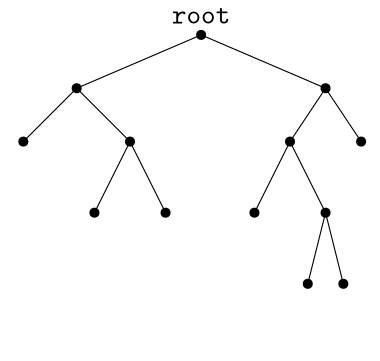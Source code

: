 <?xml version="1.0"?>
<!DOCTYPE ipe SYSTEM "ipe.dtd">
<ipe version="70010" creator="Ipe 7.0.10">
<info created="D:20101102111203" modified="D:20110525161951"/>
<ipestyle name="basic">
<symbol name="arrow/arc(spx)">
<path stroke="sym-stroke" fill="sym-stroke" pen="sym-pen">
0 0 m
-1 0.333 l
-1 -0.333 l
h
</path>
</symbol>
<symbol name="arrow/farc(spx)">
<path stroke="sym-stroke" fill="white" pen="sym-pen">
0 0 m
-1 0.333 l
-1 -0.333 l
h
</path>
</symbol>
<symbol name="mark/circle(sx)" transformations="translations">
<path fill="sym-stroke">
0.6 0 0 0.6 0 0 e
0.4 0 0 0.4 0 0 e
</path>
</symbol>
<symbol name="mark/disk(sx)" transformations="translations">
<path fill="sym-stroke">
0.6 0 0 0.6 0 0 e
</path>
</symbol>
<symbol name="mark/fdisk(sfx)" transformations="translations">
<group>
<path fill="sym-stroke" fillrule="eofill">
0.6 0 0 0.6 0 0 e
0.4 0 0 0.4 0 0 e
</path>
<path fill="sym-fill">
0.4 0 0 0.4 0 0 e
</path>
</group>
</symbol>
<symbol name="mark/box(sx)" transformations="translations">
<path fill="sym-stroke" fillrule="eofill">
-0.6 -0.6 m
0.6 -0.6 l
0.6 0.6 l
-0.6 0.6 l
h
-0.4 -0.4 m
0.4 -0.4 l
0.4 0.4 l
-0.4 0.4 l
h
</path>
</symbol>
<symbol name="mark/square(sx)" transformations="translations">
<path fill="sym-stroke">
-0.6 -0.6 m
0.6 -0.6 l
0.6 0.6 l
-0.6 0.6 l
h
</path>
</symbol>
<symbol name="mark/fsquare(sfx)" transformations="translations">
<group>
<path fill="sym-stroke" fillrule="eofill">
-0.6 -0.6 m
0.6 -0.6 l
0.6 0.6 l
-0.6 0.6 l
h
-0.4 -0.4 m
0.4 -0.4 l
0.4 0.4 l
-0.4 0.4 l
h
</path>
<path fill="sym-fill">
-0.4 -0.4 m
0.4 -0.4 l
0.4 0.4 l
-0.4 0.4 l
h
</path>
</group>
</symbol>
<symbol name="mark/cross(sx)" transformations="translations">
<group>
<path fill="sym-stroke">
-0.43 -0.57 m
0.57 0.43 l
0.43 0.57 l
-0.57 -0.43 l
h
</path>
<path fill="sym-stroke">
-0.43 0.57 m
0.57 -0.43 l
0.43 -0.57 l
-0.57 0.43 l
h
</path>
</group>
</symbol>
<symbol name="arrow/fnormal(spx)">
<path stroke="sym-stroke" fill="white" pen="sym-pen">
0 0 m
-1 0.333 l
-1 -0.333 l
h
</path>
</symbol>
<symbol name="arrow/pointed(spx)">
<path stroke="sym-stroke" fill="sym-stroke" pen="sym-pen">
0 0 m
-1 0.333 l
-0.8 0 l
-1 -0.333 l
h
</path>
</symbol>
<symbol name="arrow/fpointed(spx)">
<path stroke="sym-stroke" fill="white" pen="sym-pen">
0 0 m
-1 0.333 l
-0.8 0 l
-1 -0.333 l
h
</path>
</symbol>
<symbol name="arrow/linear(spx)">
<path stroke="sym-stroke" pen="sym-pen">
-1 0.333 m
0 0 l
-1 -0.333 l
</path>
</symbol>
<symbol name="arrow/fdouble(spx)">
<path stroke="sym-stroke" fill="white" pen="sym-pen">
0 0 m
-1 0.333 l
-1 -0.333 l
h
-1 0 m
-2 0.333 l
-2 -0.333 l
h
</path>
</symbol>
<symbol name="arrow/double(spx)">
<path stroke="sym-stroke" fill="sym-stroke" pen="sym-pen">
0 0 m
-1 0.333 l
-1 -0.333 l
h
-1 0 m
-2 0.333 l
-2 -0.333 l
h
</path>
</symbol>
<pen name="heavier" value="0.8"/>
<pen name="fat" value="1.2"/>
<pen name="ultrafat" value="2"/>
<symbolsize name="large" value="5"/>
<symbolsize name="small" value="2"/>
<symbolsize name="tiny" value="1.1"/>
<arrowsize name="large" value="10"/>
<arrowsize name="small" value="5"/>
<arrowsize name="tiny" value="3"/>
<color name="red" value="1 0 0"/>
<color name="green" value="0 1 0"/>
<color name="blue" value="0 0 1"/>
<color name="yellow" value="1 1 0"/>
<color name="orange" value="1 0.647 0"/>
<color name="gold" value="1 0.843 0"/>
<color name="purple" value="0.627 0.125 0.941"/>
<color name="gray" value="0.745"/>
<color name="brown" value="0.647 0.165 0.165"/>
<color name="navy" value="0 0 0.502"/>
<color name="pink" value="1 0.753 0.796"/>
<color name="seagreen" value="0.18 0.545 0.341"/>
<color name="turquoise" value="0.251 0.878 0.816"/>
<color name="violet" value="0.933 0.51 0.933"/>
<color name="darkblue" value="0 0 0.545"/>
<color name="darkcyan" value="0 0.545 0.545"/>
<color name="darkgray" value="0.663"/>
<color name="darkgreen" value="0 0.392 0"/>
<color name="darkmagenta" value="0.545 0 0.545"/>
<color name="darkorange" value="1 0.549 0"/>
<color name="darkred" value="0.545 0 0"/>
<color name="lightblue" value="0.678 0.847 0.902"/>
<color name="lightcyan" value="0.878 1 1"/>
<color name="lightgray" value="0.827"/>
<color name="lightgreen" value="0.565 0.933 0.565"/>
<color name="lightyellow" value="1 1 0.878"/>
<dashstyle name="dashed" value="[4] 0"/>
<dashstyle name="dotted" value="[1 3] 0"/>
<dashstyle name="dash dotted" value="[4 2 1 2] 0"/>
<dashstyle name="dash dot dotted" value="[4 2 1 2 1 2] 0"/>
<textsize name="large" value="\large"/>
<textsize name="small" value="\small"/>
<textsize name="tiny" value="\tiny"/>
<textsize name="Large" value="\Large"/>
<textsize name="LARGE" value="\LARGE"/>
<textsize name="huge" value="\huge"/>
<textsize name="Huge" value="\Huge"/>
<textsize name="footnote" value="\footnotesize"/>
<textstyle name="center" begin="\begin{center}" end="\end{center}"/>
<textstyle name="itemize" begin="\begin{itemize}" end="\end{itemize}"/>
<textstyle name="item" begin="\begin{itemize}\item{}" end="\end{itemize}"/>
<gridsize name="4 pts" value="4"/>
<gridsize name="8 pts (~3 mm)" value="8"/>
<gridsize name="16 pts (~6 mm)" value="16"/>
<gridsize name="32 pts (~12 mm)" value="32"/>
<gridsize name="10 pts (~3.5 mm)" value="10"/>
<gridsize name="20 pts (~7 mm)" value="20"/>
<gridsize name="14 pts (~5 mm)" value="14"/>
<gridsize name="28 pts (~10 mm)" value="28"/>
<gridsize name="56 pts (~20 mm)" value="56"/>
<anglesize name="90 deg" value="90"/>
<anglesize name="60 deg" value="60"/>
<anglesize name="45 deg" value="45"/>
<anglesize name="30 deg" value="30"/>
<anglesize name="22.5 deg" value="22.5"/>
<tiling name="falling" angle="-60" step="4" width="1"/>
<tiling name="rising" angle="30" step="4" width="1"/>
</ipestyle>
<page>
<layer name="alpha"/>
<layer name="beta"/>
<layer name="gamma"/>
<layer name="delta"/>
<layer name="epsilon"/>
<layer name="zeta"/>
<view layers="alpha delta" active="alpha"/>
<view layers="alpha beta delta" active="beta"/>
<view layers="alpha gamma" active="gamma"/>
<view layers="alpha zeta" active="zeta"/>
<use layer="alpha" matrix="0.4 0 0 0.4 139.2 163.2" name="mark/disk(sx)" pos="240 384" size="normal" stroke="black"/>
<use matrix="0.4 0 0 0.4 139.2 163.2" name="mark/disk(sx)" pos="128 336" size="normal" stroke="black"/>
<use matrix="0.4 0 0 0.4 139.2 163.2" name="mark/disk(sx)" pos="352 336" size="normal" stroke="black"/>
<use matrix="0.4 0 0 0.4 139.2 163.2" name="mark/disk(sx)" pos="80 288" size="normal" stroke="black"/>
<use matrix="0.4 0 0 0.4 139.2 163.2" name="mark/disk(sx)" pos="176 288" size="normal" stroke="black"/>
<use matrix="0.4 0 0 0.4 139.2 163.2" name="mark/disk(sx)" pos="144 224" size="normal" stroke="black"/>
<use matrix="0.4 0 0 0.4 139.2 163.2" name="mark/disk(sx)" pos="208 224" size="normal" stroke="black"/>
<use matrix="0.4 0 0 0.4 139.2 163.2" name="mark/disk(sx)" pos="320 288" size="normal" stroke="black"/>
<use matrix="0.4 0 0 0.4 139.2 163.2" name="mark/disk(sx)" pos="352 224" size="normal" stroke="black"/>
<path matrix="0.4 0 0 0.4 139.2 163.2" stroke="black">
240 384 m
128 336 l
</path>
<path matrix="0.4 0 0 0.4 139.2 163.2" stroke="black">
240 384 m
352 336 l
</path>
<path matrix="0.4 0 0 0.4 139.2 163.2" stroke="black">
352 336 m
320 288 l
</path>
<path matrix="0.4 0 0 0.4 139.2 163.2" stroke="black">
320 288 m
352 224 l
</path>
<path matrix="0.4 0 0 0.4 139.2 163.2" stroke="black">
320 288 m
288 224 l
</path>
<path matrix="0.4 0 0 0.4 139.2 163.2" stroke="black">
128 336 m
80 288 l
</path>
<path matrix="0.4 0 0 0.4 139.2 163.2" stroke="black">
128 336 m
176 288 l
</path>
<path matrix="0.4 0 0 0.4 139.2 163.2" stroke="black">
176 288 m
144 224 l
</path>
<path matrix="0.4 0 0 0.4 139.2 163.2" stroke="black">
176 288 m
208 224 l
</path>
<use matrix="0.4 0 0 0.4 139.2 163.2" name="mark/disk(sx)" pos="336 160" size="normal" stroke="black"/>
<use matrix="0.4 0 0 0.4 139.2 163.2" name="mark/disk(sx)" pos="368 160" size="normal" stroke="black"/>
<path matrix="0.4 0 0 0.4 139.2 163.2" stroke="black">
352 224 m
336 160 l
</path>
<path matrix="0.4 0 0 0.4 139.2 163.2" stroke="black">
352 224 m
368 160 l
</path>
<use matrix="0.4 0 0 0.4 139.2 163.2" name="mark/disk(sx)" pos="384 288" size="normal" stroke="black"/>
<path matrix="0.4 0 0 0.4 139.2 163.2" stroke="black">
352 336 m
384 288 l
</path>
<text layer="delta" matrix="1 0 0 1 4.958 0" transformations="translations" pos="230.242 320.88" stroke="black" type="label" halign="center" valign="baseline">$\mathtt{root}$</text>
<use layer="alpha" matrix="0.4 0 0 0.4 113.6 163.2" name="mark/disk(sx)" pos="352 224" size="normal" stroke="black"/>
<group layer="beta">
<use matrix="0.4 0 0 0.4 113.6 163.2" name="mark/box(sx)" pos="336 160" size="normal" stroke="black"/>
<use matrix="0.4 0 0 0.4 113.6 163.2" name="mark/box(sx)" pos="368 160" size="normal" stroke="black"/>
<path matrix="0.4 0 0 0.4 113.6 163.2" stroke="black">
352 224 m
336 160 l
</path>
<path matrix="0.4 0 0 0.4 113.6 163.2" stroke="black">
352 224 m
368 160 l
</path>
</group>
<group matrix="1 0 0 1 -32 0">
<use matrix="0.4 0 0 0.4 113.6 163.2" name="mark/box(sx)" pos="336 160" size="normal" stroke="black"/>
<use matrix="0.4 0 0 0.4 113.6 163.2" name="mark/box(sx)" pos="368 160" size="normal" stroke="black"/>
<path matrix="0.4 0 0 0.4 113.6 163.2" stroke="black">
352 224 m
336 160 l
</path>
<path matrix="0.4 0 0 0.4 113.6 163.2" stroke="black">
352 224 m
368 160 l
</path>
</group>
<group matrix="1 0 0 1 -57.6 0">
<use matrix="0.4 0 0 0.4 113.6 163.2" name="mark/box(sx)" pos="336 160" size="normal" stroke="black"/>
<use matrix="0.4 0 0 0.4 113.6 163.2" name="mark/box(sx)" pos="368 160" size="normal" stroke="black"/>
<path matrix="0.4 0 0 0.4 113.6 163.2" stroke="black">
352 224 m
336 160 l
</path>
<path matrix="0.4 0 0 0.4 113.6 163.2" stroke="black">
352 224 m
368 160 l
</path>
</group>
<group matrix="1 0 0 1 -83.2 25.6">
<use matrix="0.4 0 0 0.4 113.6 163.2" name="mark/box(sx)" pos="336 160" size="normal" stroke="black"/>
<use matrix="0.4 0 0 0.4 113.6 163.2" name="mark/box(sx)" pos="368 160" size="normal" stroke="black"/>
<path matrix="0.4 0 0 0.4 113.6 163.2" stroke="black">
352 224 m
336 160 l
</path>
<path matrix="0.4 0 0 0.4 113.6 163.2" stroke="black">
352 224 m
368 160 l
</path>
</group>
<group matrix="0.5 0 0 1 159.2 -25.6">
<use matrix="0.4 0 0 0.4 113.6 163.2" name="mark/box(sx)" pos="336 160" size="normal" stroke="black"/>
<use matrix="0.4 0 0 0.4 113.6 163.2" name="mark/box(sx)" pos="368 160" size="normal" stroke="black"/>
<path matrix="0.4 0 0 0.4 113.6 163.2" stroke="black">
352 224 m
336 160 l
</path>
<path matrix="0.4 0 0 0.4 113.6 163.2" stroke="black">
352 224 m
368 160 l
</path>
</group>
<group matrix="0.5 0 0 1 146.4 -25.6">
<use matrix="0.4 0 0 0.4 113.6 163.2" name="mark/box(sx)" pos="336 160" size="normal" stroke="black"/>
<use matrix="0.4 0 0 0.4 113.6 163.2" name="mark/box(sx)" pos="368 160" size="normal" stroke="black"/>
<path matrix="0.4 0 0 0.4 113.6 163.2" stroke="black">
352 224 m
336 160 l
</path>
<path matrix="0.4 0 0 0.4 113.6 163.2" stroke="black">
352 224 m
368 160 l
</path>
</group>
<group matrix="0.5 0 0 1 165.6 25.6">
<use matrix="0.4 0 0 0.4 113.6 163.2" name="mark/box(sx)" pos="336 160" size="normal" stroke="black"/>
<use matrix="0.4 0 0 0.4 113.6 163.2" name="mark/box(sx)" pos="368 160" size="normal" stroke="black"/>
<path matrix="0.4 0 0 0.4 113.6 163.2" stroke="black">
352 224 m
336 160 l
</path>
<path matrix="0.4 0 0 0.4 113.6 163.2" stroke="black">
352 224 m
368 160 l
</path>
</group>
<path layer="gamma" stroke="black" arrow="normal/tiny">
230.1 328.671 m
235.2 316.8
186.12 301.523
186.12 301.523
163.587 276.547
169.831 271.117
190.4 297.6
209.6 278.4
189.92 249.67
198.608 245.327
209.6 278.4
219.783 246.141
229.557 248.856
213.811 281.434
190.4 297.6
235.2 316.8
280 297.6
261.863 279.805
248.017 250.213
256.705 244.512
267.2 278.4
280 252.8
266.75 221.979
276.251 217.636
280 252.8
283.31 221.436
294.441 220.893
284.667 254.285
267.2 278.4
280 297.6
291.183 270.846
302.042 274.104
285.482 303.966
240.416 319.984
244.488 327.585 s
</path>
<path layer="zeta" stroke="black" arrow="normal/tiny">
230.1 328.671 m
235.2 316.8
190.4 297.6
190.4 297.6
280 297.6
280 297.6
171.2 278.4
171.2 278.4
292.8 278.4
292.8 278.4
196.8 252.8
196.8 252.8
280 252.8
280 252.8
273.6 227.2
273.6 227.2
298.874 226.96 s
</path>
</page>
</ipe>
